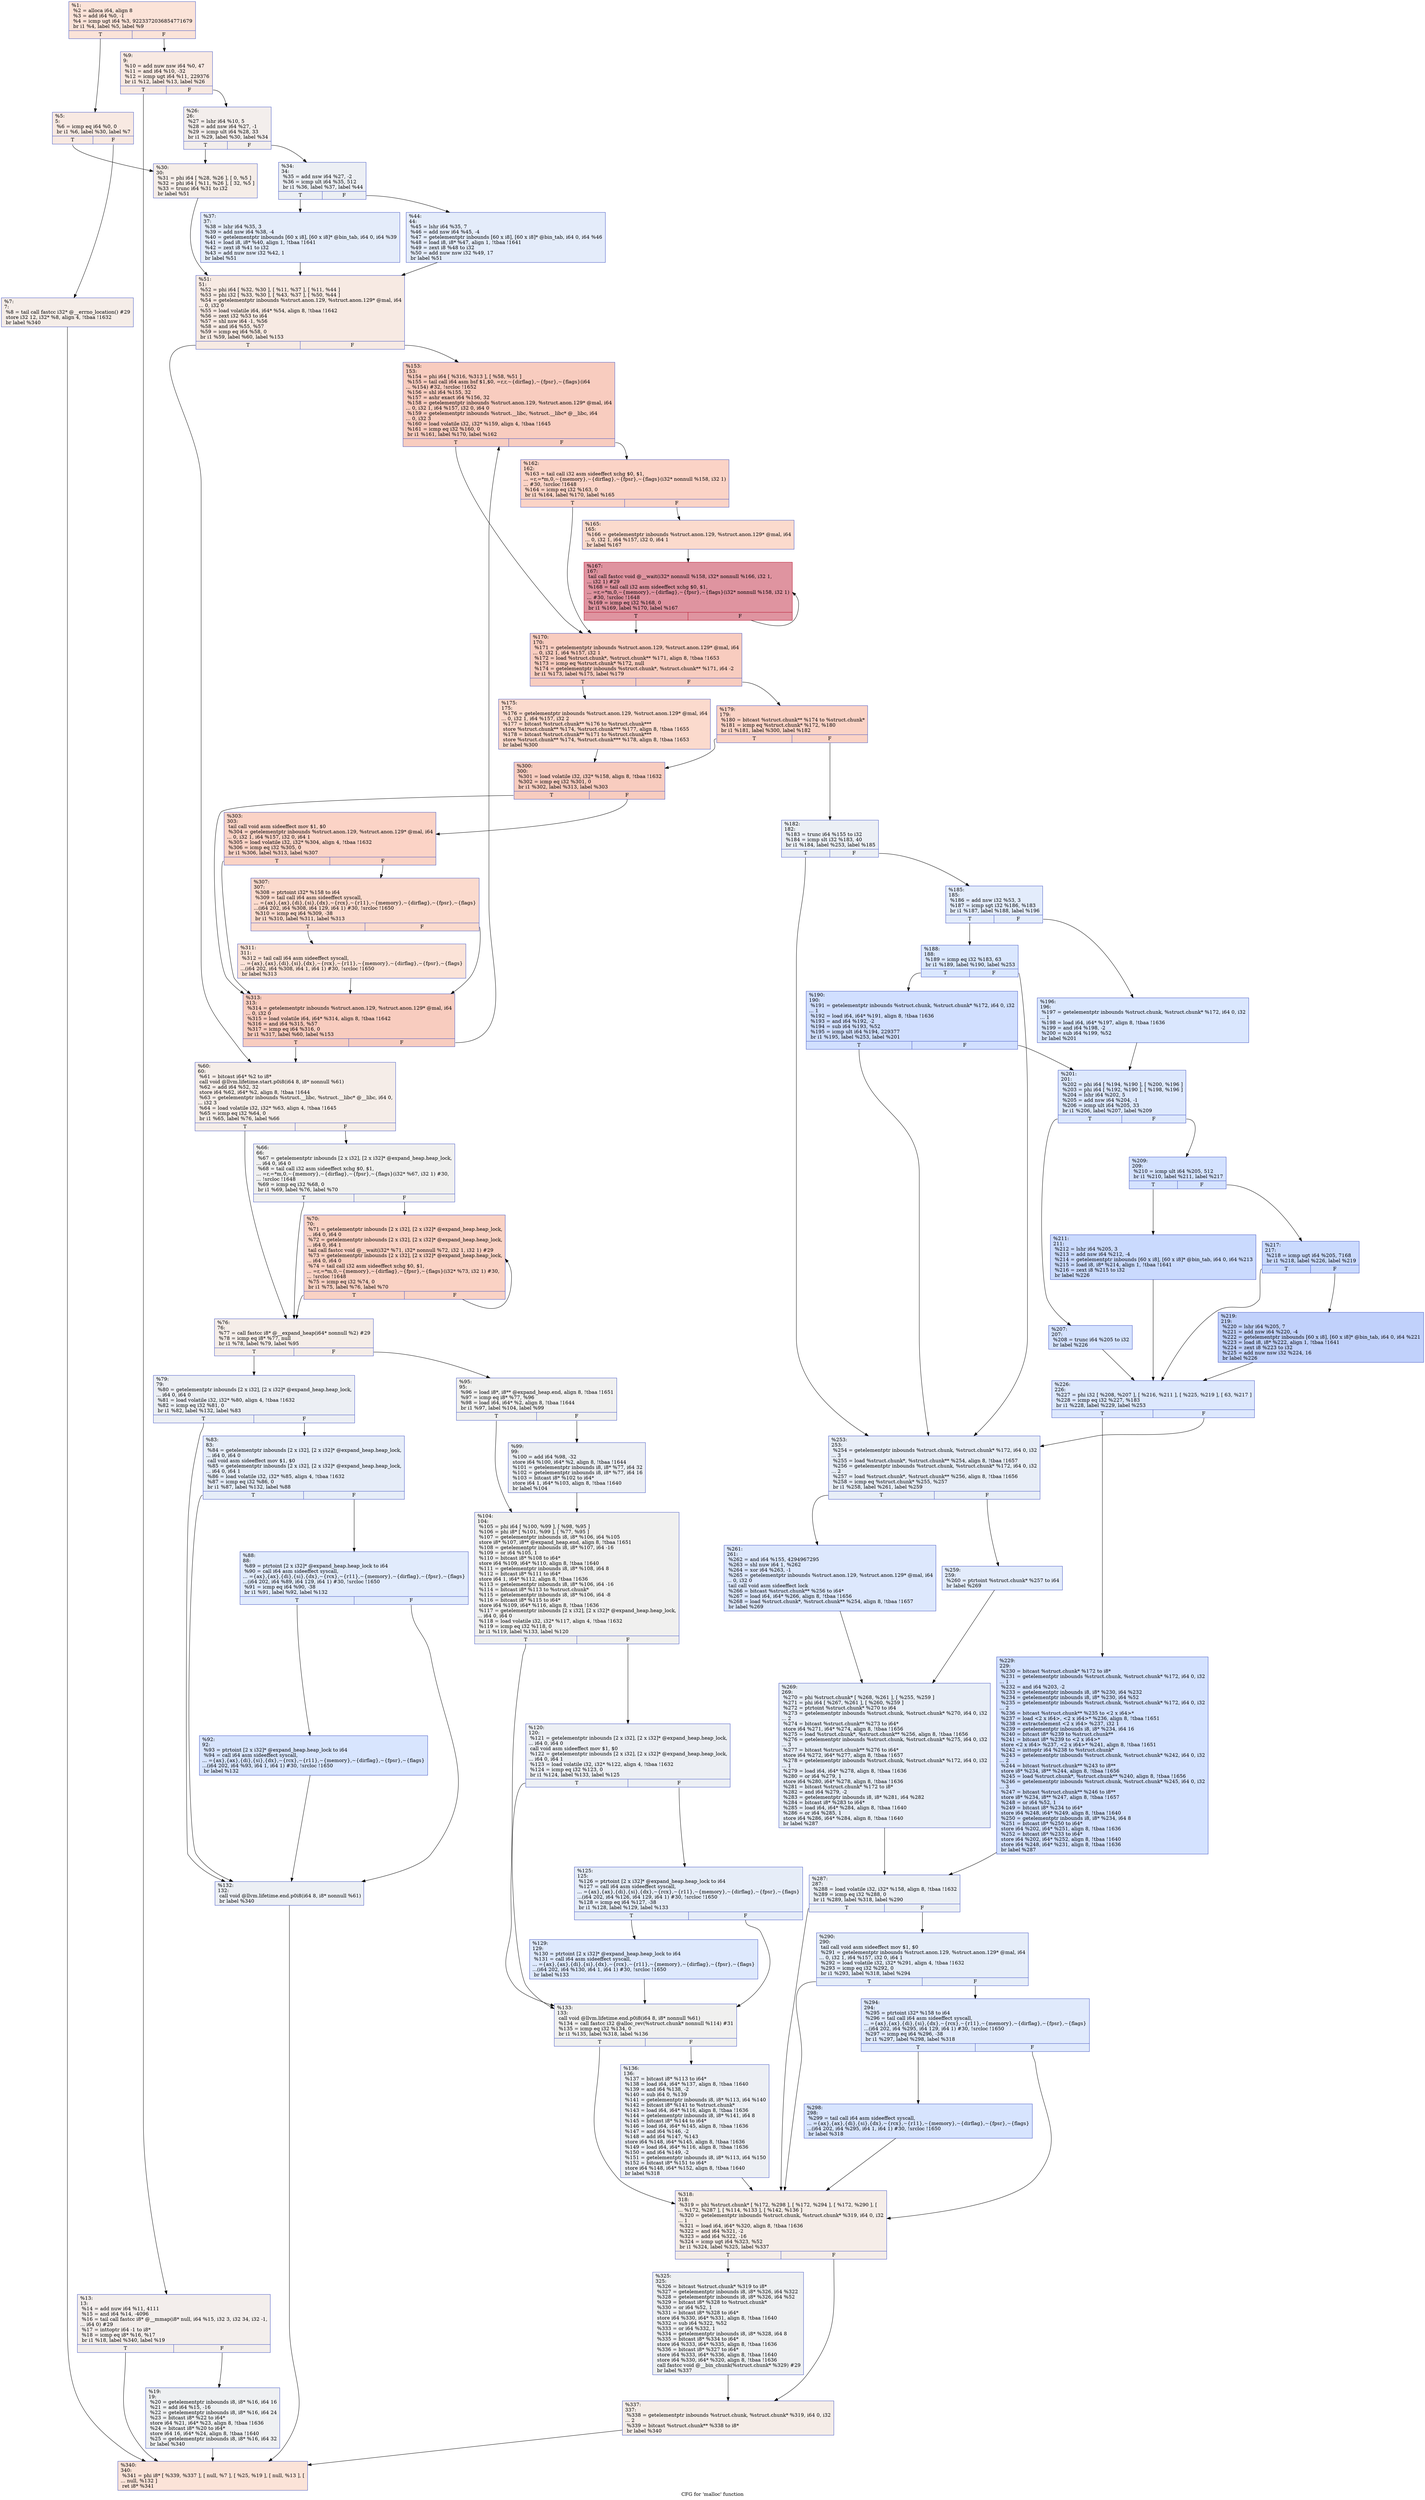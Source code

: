 digraph "CFG for 'malloc' function" {
	label="CFG for 'malloc' function";

	Node0x1577fb0 [shape=record,color="#3d50c3ff", style=filled, fillcolor="#f6bfa670",label="{%1:\l  %2 = alloca i64, align 8\l  %3 = add i64 %0, -1\l  %4 = icmp ugt i64 %3, 9223372036854771679\l  br i1 %4, label %5, label %9\l|{<s0>T|<s1>F}}"];
	Node0x1577fb0:s0 -> Node0x1578410;
	Node0x1577fb0:s1 -> Node0x15784b0;
	Node0x1578410 [shape=record,color="#3d50c3ff", style=filled, fillcolor="#efcebd70",label="{%5:\l5:                                                \l  %6 = icmp eq i64 %0, 0\l  br i1 %6, label %30, label %7\l|{<s0>T|<s1>F}}"];
	Node0x1578410:s0 -> Node0x15785f0;
	Node0x1578410:s1 -> Node0x1578460;
	Node0x1578460 [shape=record,color="#3d50c3ff", style=filled, fillcolor="#e8d6cc70",label="{%7:\l7:                                                \l  %8 = tail call fastcc i32* @__errno_location() #29\l  store i32 12, i32* %8, align 4, !tbaa !1632\l  br label %340\l}"];
	Node0x1578460 -> Node0x1579810;
	Node0x15784b0 [shape=record,color="#3d50c3ff", style=filled, fillcolor="#efcebd70",label="{%9:\l9:                                                \l  %10 = add nuw nsw i64 %0, 47\l  %11 = and i64 %10, -32\l  %12 = icmp ugt i64 %11, 229376\l  br i1 %12, label %13, label %26\l|{<s0>T|<s1>F}}"];
	Node0x15784b0:s0 -> Node0x1578500;
	Node0x15784b0:s1 -> Node0x15785a0;
	Node0x1578500 [shape=record,color="#3d50c3ff", style=filled, fillcolor="#e3d9d370",label="{%13:\l13:                                               \l  %14 = add nuw i64 %11, 4111\l  %15 = and i64 %14, -4096\l  %16 = tail call fastcc i8* @__mmap(i8* null, i64 %15, i32 3, i32 34, i32 -1,\l... i64 0) #29\l  %17 = inttoptr i64 -1 to i8*\l  %18 = icmp eq i8* %16, %17\l  br i1 %18, label %340, label %19\l|{<s0>T|<s1>F}}"];
	Node0x1578500:s0 -> Node0x1579810;
	Node0x1578500:s1 -> Node0x1578550;
	Node0x1578550 [shape=record,color="#3d50c3ff", style=filled, fillcolor="#d9dce170",label="{%19:\l19:                                               \l  %20 = getelementptr inbounds i8, i8* %16, i64 16\l  %21 = add i64 %15, -16\l  %22 = getelementptr inbounds i8, i8* %16, i64 24\l  %23 = bitcast i8* %22 to i64*\l  store i64 %21, i64* %23, align 8, !tbaa !1636\l  %24 = bitcast i8* %20 to i64*\l  store i64 16, i64* %24, align 8, !tbaa !1640\l  %25 = getelementptr inbounds i8, i8* %16, i64 32\l  br label %340\l}"];
	Node0x1578550 -> Node0x1579810;
	Node0x15785a0 [shape=record,color="#3d50c3ff", style=filled, fillcolor="#e3d9d370",label="{%26:\l26:                                               \l  %27 = lshr i64 %10, 5\l  %28 = add nsw i64 %27, -1\l  %29 = icmp ult i64 %28, 33\l  br i1 %29, label %30, label %34\l|{<s0>T|<s1>F}}"];
	Node0x15785a0:s0 -> Node0x15785f0;
	Node0x15785a0:s1 -> Node0x1578640;
	Node0x15785f0 [shape=record,color="#3d50c3ff", style=filled, fillcolor="#e8d6cc70",label="{%30:\l30:                                               \l  %31 = phi i64 [ %28, %26 ], [ 0, %5 ]\l  %32 = phi i64 [ %11, %26 ], [ 32, %5 ]\l  %33 = trunc i64 %31 to i32\l  br label %51\l}"];
	Node0x15785f0 -> Node0x1578730;
	Node0x1578640 [shape=record,color="#3d50c3ff", style=filled, fillcolor="#d4dbe670",label="{%34:\l34:                                               \l  %35 = add nsw i64 %27, -2\l  %36 = icmp ult i64 %35, 512\l  br i1 %36, label %37, label %44\l|{<s0>T|<s1>F}}"];
	Node0x1578640:s0 -> Node0x1578690;
	Node0x1578640:s1 -> Node0x15786e0;
	Node0x1578690 [shape=record,color="#3d50c3ff", style=filled, fillcolor="#c1d4f470",label="{%37:\l37:                                               \l  %38 = lshr i64 %35, 3\l  %39 = add nsw i64 %38, -4\l  %40 = getelementptr inbounds [60 x i8], [60 x i8]* @bin_tab, i64 0, i64 %39\l  %41 = load i8, i8* %40, align 1, !tbaa !1641\l  %42 = zext i8 %41 to i32\l  %43 = add nuw nsw i32 %42, 1\l  br label %51\l}"];
	Node0x1578690 -> Node0x1578730;
	Node0x15786e0 [shape=record,color="#3d50c3ff", style=filled, fillcolor="#c1d4f470",label="{%44:\l44:                                               \l  %45 = lshr i64 %35, 7\l  %46 = add nsw i64 %45, -4\l  %47 = getelementptr inbounds [60 x i8], [60 x i8]* @bin_tab, i64 0, i64 %46\l  %48 = load i8, i8* %47, align 1, !tbaa !1641\l  %49 = zext i8 %48 to i32\l  %50 = add nuw nsw i32 %49, 17\l  br label %51\l}"];
	Node0x15786e0 -> Node0x1578730;
	Node0x1578730 [shape=record,color="#3d50c3ff", style=filled, fillcolor="#eed0c070",label="{%51:\l51:                                               \l  %52 = phi i64 [ %32, %30 ], [ %11, %37 ], [ %11, %44 ]\l  %53 = phi i32 [ %33, %30 ], [ %43, %37 ], [ %50, %44 ]\l  %54 = getelementptr inbounds %struct.anon.129, %struct.anon.129* @mal, i64\l... 0, i32 0\l  %55 = load volatile i64, i64* %54, align 8, !tbaa !1642\l  %56 = zext i32 %53 to i64\l  %57 = shl nsw i64 -1, %56\l  %58 = and i64 %55, %57\l  %59 = icmp eq i64 %58, 0\l  br i1 %59, label %60, label %153\l|{<s0>T|<s1>F}}"];
	Node0x1578730:s0 -> Node0x1578780;
	Node0x1578730:s1 -> Node0x1578cd0;
	Node0x1578780 [shape=record,color="#3d50c3ff", style=filled, fillcolor="#e8d6cc70",label="{%60:\l60:                                               \l  %61 = bitcast i64* %2 to i8*\l  call void @llvm.lifetime.start.p0i8(i64 8, i8* nonnull %61)\l  %62 = add i64 %52, 32\l  store i64 %62, i64* %2, align 8, !tbaa !1644\l  %63 = getelementptr inbounds %struct.__libc, %struct.__libc* @__libc, i64 0,\l... i32 3\l  %64 = load volatile i32, i32* %63, align 4, !tbaa !1645\l  %65 = icmp eq i32 %64, 0\l  br i1 %65, label %76, label %66\l|{<s0>T|<s1>F}}"];
	Node0x1578780:s0 -> Node0x1578870;
	Node0x1578780:s1 -> Node0x15787d0;
	Node0x15787d0 [shape=record,color="#3d50c3ff", style=filled, fillcolor="#dedcdb70",label="{%66:\l66:                                               \l  %67 = getelementptr inbounds [2 x i32], [2 x i32]* @expand_heap.heap_lock,\l... i64 0, i64 0\l  %68 = tail call i32 asm sideeffect xchg $0, $1,\l... =r,=*m,0,~\{memory\},~\{dirflag\},~\{fpsr\},~\{flags\}(i32* %67, i32 1) #30,\l... !srcloc !1648\l  %69 = icmp eq i32 %68, 0\l  br i1 %69, label %76, label %70\l|{<s0>T|<s1>F}}"];
	Node0x15787d0:s0 -> Node0x1578870;
	Node0x15787d0:s1 -> Node0x1578820;
	Node0x1578820 [shape=record,color="#3d50c3ff", style=filled, fillcolor="#f4987a70",label="{%70:\l70:                                               \l  %71 = getelementptr inbounds [2 x i32], [2 x i32]* @expand_heap.heap_lock,\l... i64 0, i64 0\l  %72 = getelementptr inbounds [2 x i32], [2 x i32]* @expand_heap.heap_lock,\l... i64 0, i64 1\l  tail call fastcc void @__wait(i32* %71, i32* nonnull %72, i32 1, i32 1) #29\l  %73 = getelementptr inbounds [2 x i32], [2 x i32]* @expand_heap.heap_lock,\l... i64 0, i64 0\l  %74 = tail call i32 asm sideeffect xchg $0, $1,\l... =r,=*m,0,~\{memory\},~\{dirflag\},~\{fpsr\},~\{flags\}(i32* %73, i32 1) #30,\l... !srcloc !1648\l  %75 = icmp eq i32 %74, 0\l  br i1 %75, label %76, label %70\l|{<s0>T|<s1>F}}"];
	Node0x1578820:s0 -> Node0x1578870;
	Node0x1578820:s1 -> Node0x1578820;
	Node0x1578870 [shape=record,color="#3d50c3ff", style=filled, fillcolor="#e8d6cc70",label="{%76:\l76:                                               \l  %77 = call fastcc i8* @__expand_heap(i64* nonnull %2) #29\l  %78 = icmp eq i8* %77, null\l  br i1 %78, label %79, label %95\l|{<s0>T|<s1>F}}"];
	Node0x1578870:s0 -> Node0x15788c0;
	Node0x1578870:s1 -> Node0x1578a00;
	Node0x15788c0 [shape=record,color="#3d50c3ff", style=filled, fillcolor="#d4dbe670",label="{%79:\l79:                                               \l  %80 = getelementptr inbounds [2 x i32], [2 x i32]* @expand_heap.heap_lock,\l... i64 0, i64 0\l  %81 = load volatile i32, i32* %80, align 4, !tbaa !1632\l  %82 = icmp eq i32 %81, 0\l  br i1 %82, label %132, label %83\l|{<s0>T|<s1>F}}"];
	Node0x15788c0:s0 -> Node0x1578be0;
	Node0x15788c0:s1 -> Node0x1578910;
	Node0x1578910 [shape=record,color="#3d50c3ff", style=filled, fillcolor="#c7d7f070",label="{%83:\l83:                                               \l  %84 = getelementptr inbounds [2 x i32], [2 x i32]* @expand_heap.heap_lock,\l... i64 0, i64 0\l  call void asm sideeffect mov $1, $0 \l  %85 = getelementptr inbounds [2 x i32], [2 x i32]* @expand_heap.heap_lock,\l... i64 0, i64 1\l  %86 = load volatile i32, i32* %85, align 4, !tbaa !1632\l  %87 = icmp eq i32 %86, 0\l  br i1 %87, label %132, label %88\l|{<s0>T|<s1>F}}"];
	Node0x1578910:s0 -> Node0x1578be0;
	Node0x1578910:s1 -> Node0x1578960;
	Node0x1578960 [shape=record,color="#3d50c3ff", style=filled, fillcolor="#bbd1f870",label="{%88:\l88:                                               \l  %89 = ptrtoint [2 x i32]* @expand_heap.heap_lock to i64\l  %90 = call i64 asm sideeffect syscall,\l... =\{ax\},\{ax\},\{di\},\{si\},\{dx\},~\{rcx\},~\{r11\},~\{memory\},~\{dirflag\},~\{fpsr\},~\{flags\}\l...(i64 202, i64 %89, i64 129, i64 1) #30, !srcloc !1650\l  %91 = icmp eq i64 %90, -38\l  br i1 %91, label %92, label %132\l|{<s0>T|<s1>F}}"];
	Node0x1578960:s0 -> Node0x15789b0;
	Node0x1578960:s1 -> Node0x1578be0;
	Node0x15789b0 [shape=record,color="#3d50c3ff", style=filled, fillcolor="#a7c5fe70",label="{%92:\l92:                                               \l  %93 = ptrtoint [2 x i32]* @expand_heap.heap_lock to i64\l  %94 = call i64 asm sideeffect syscall,\l... =\{ax\},\{ax\},\{di\},\{si\},\{dx\},~\{rcx\},~\{r11\},~\{memory\},~\{dirflag\},~\{fpsr\},~\{flags\}\l...(i64 202, i64 %93, i64 1, i64 1) #30, !srcloc !1650\l  br label %132\l}"];
	Node0x15789b0 -> Node0x1578be0;
	Node0x1578a00 [shape=record,color="#3d50c3ff", style=filled, fillcolor="#dedcdb70",label="{%95:\l95:                                               \l  %96 = load i8*, i8** @expand_heap.end, align 8, !tbaa !1651\l  %97 = icmp eq i8* %77, %96\l  %98 = load i64, i64* %2, align 8, !tbaa !1644\l  br i1 %97, label %104, label %99\l|{<s0>T|<s1>F}}"];
	Node0x1578a00:s0 -> Node0x1578aa0;
	Node0x1578a00:s1 -> Node0x1578a50;
	Node0x1578a50 [shape=record,color="#3d50c3ff", style=filled, fillcolor="#d4dbe670",label="{%99:\l99:                                               \l  %100 = add i64 %98, -32\l  store i64 %100, i64* %2, align 8, !tbaa !1644\l  %101 = getelementptr inbounds i8, i8* %77, i64 32\l  %102 = getelementptr inbounds i8, i8* %77, i64 16\l  %103 = bitcast i8* %102 to i64*\l  store i64 1, i64* %103, align 8, !tbaa !1640\l  br label %104\l}"];
	Node0x1578a50 -> Node0x1578aa0;
	Node0x1578aa0 [shape=record,color="#3d50c3ff", style=filled, fillcolor="#dedcdb70",label="{%104:\l104:                                              \l  %105 = phi i64 [ %100, %99 ], [ %98, %95 ]\l  %106 = phi i8* [ %101, %99 ], [ %77, %95 ]\l  %107 = getelementptr inbounds i8, i8* %106, i64 %105\l  store i8* %107, i8** @expand_heap.end, align 8, !tbaa !1651\l  %108 = getelementptr inbounds i8, i8* %107, i64 -16\l  %109 = or i64 %105, 1\l  %110 = bitcast i8* %108 to i64*\l  store i64 %109, i64* %110, align 8, !tbaa !1640\l  %111 = getelementptr inbounds i8, i8* %108, i64 8\l  %112 = bitcast i8* %111 to i64*\l  store i64 1, i64* %112, align 8, !tbaa !1636\l  %113 = getelementptr inbounds i8, i8* %106, i64 -16\l  %114 = bitcast i8* %113 to %struct.chunk*\l  %115 = getelementptr inbounds i8, i8* %106, i64 -8\l  %116 = bitcast i8* %115 to i64*\l  store i64 %109, i64* %116, align 8, !tbaa !1636\l  %117 = getelementptr inbounds [2 x i32], [2 x i32]* @expand_heap.heap_lock,\l... i64 0, i64 0\l  %118 = load volatile i32, i32* %117, align 4, !tbaa !1632\l  %119 = icmp eq i32 %118, 0\l  br i1 %119, label %133, label %120\l|{<s0>T|<s1>F}}"];
	Node0x1578aa0:s0 -> Node0x1578c30;
	Node0x1578aa0:s1 -> Node0x1578af0;
	Node0x1578af0 [shape=record,color="#3d50c3ff", style=filled, fillcolor="#d4dbe670",label="{%120:\l120:                                              \l  %121 = getelementptr inbounds [2 x i32], [2 x i32]* @expand_heap.heap_lock,\l... i64 0, i64 0\l  call void asm sideeffect mov $1, $0 \l  %122 = getelementptr inbounds [2 x i32], [2 x i32]* @expand_heap.heap_lock,\l... i64 0, i64 1\l  %123 = load volatile i32, i32* %122, align 4, !tbaa !1632\l  %124 = icmp eq i32 %123, 0\l  br i1 %124, label %133, label %125\l|{<s0>T|<s1>F}}"];
	Node0x1578af0:s0 -> Node0x1578c30;
	Node0x1578af0:s1 -> Node0x1578b40;
	Node0x1578b40 [shape=record,color="#3d50c3ff", style=filled, fillcolor="#c7d7f070",label="{%125:\l125:                                              \l  %126 = ptrtoint [2 x i32]* @expand_heap.heap_lock to i64\l  %127 = call i64 asm sideeffect syscall,\l... =\{ax\},\{ax\},\{di\},\{si\},\{dx\},~\{rcx\},~\{r11\},~\{memory\},~\{dirflag\},~\{fpsr\},~\{flags\}\l...(i64 202, i64 %126, i64 129, i64 1) #30, !srcloc !1650\l  %128 = icmp eq i64 %127, -38\l  br i1 %128, label %129, label %133\l|{<s0>T|<s1>F}}"];
	Node0x1578b40:s0 -> Node0x1578b90;
	Node0x1578b40:s1 -> Node0x1578c30;
	Node0x1578b90 [shape=record,color="#3d50c3ff", style=filled, fillcolor="#b5cdfa70",label="{%129:\l129:                                              \l  %130 = ptrtoint [2 x i32]* @expand_heap.heap_lock to i64\l  %131 = call i64 asm sideeffect syscall,\l... =\{ax\},\{ax\},\{di\},\{si\},\{dx\},~\{rcx\},~\{r11\},~\{memory\},~\{dirflag\},~\{fpsr\},~\{flags\}\l...(i64 202, i64 %130, i64 1, i64 1) #30, !srcloc !1650\l  br label %133\l}"];
	Node0x1578b90 -> Node0x1578c30;
	Node0x1578be0 [shape=record,color="#3d50c3ff", style=filled, fillcolor="#d4dbe670",label="{%132:\l132:                                              \l  call void @llvm.lifetime.end.p0i8(i64 8, i8* nonnull %61)\l  br label %340\l}"];
	Node0x1578be0 -> Node0x1579810;
	Node0x1578c30 [shape=record,color="#3d50c3ff", style=filled, fillcolor="#dedcdb70",label="{%133:\l133:                                              \l  call void @llvm.lifetime.end.p0i8(i64 8, i8* nonnull %61)\l  %134 = call fastcc i32 @alloc_rev(%struct.chunk* nonnull %114) #31\l  %135 = icmp eq i32 %134, 0\l  br i1 %135, label %318, label %136\l|{<s0>T|<s1>F}}"];
	Node0x1578c30:s0 -> Node0x1579720;
	Node0x1578c30:s1 -> Node0x1578c80;
	Node0x1578c80 [shape=record,color="#3d50c3ff", style=filled, fillcolor="#d4dbe670",label="{%136:\l136:                                              \l  %137 = bitcast i8* %113 to i64*\l  %138 = load i64, i64* %137, align 8, !tbaa !1640\l  %139 = and i64 %138, -2\l  %140 = sub i64 0, %139\l  %141 = getelementptr inbounds i8, i8* %113, i64 %140\l  %142 = bitcast i8* %141 to %struct.chunk*\l  %143 = load i64, i64* %116, align 8, !tbaa !1636\l  %144 = getelementptr inbounds i8, i8* %141, i64 8\l  %145 = bitcast i8* %144 to i64*\l  %146 = load i64, i64* %145, align 8, !tbaa !1636\l  %147 = and i64 %146, -2\l  %148 = add i64 %147, %143\l  store i64 %148, i64* %145, align 8, !tbaa !1636\l  %149 = load i64, i64* %116, align 8, !tbaa !1636\l  %150 = and i64 %149, -2\l  %151 = getelementptr inbounds i8, i8* %113, i64 %150\l  %152 = bitcast i8* %151 to i64*\l  store i64 %148, i64* %152, align 8, !tbaa !1640\l  br label %318\l}"];
	Node0x1578c80 -> Node0x1579720;
	Node0x1578cd0 [shape=record,color="#3d50c3ff", style=filled, fillcolor="#f08b6e70",label="{%153:\l153:                                              \l  %154 = phi i64 [ %316, %313 ], [ %58, %51 ]\l  %155 = tail call i64 asm bsf $1,$0, =r,r,~\{dirflag\},~\{fpsr\},~\{flags\}(i64\l... %154) #32, !srcloc !1652\l  %156 = shl i64 %155, 32\l  %157 = ashr exact i64 %156, 32\l  %158 = getelementptr inbounds %struct.anon.129, %struct.anon.129* @mal, i64\l... 0, i32 1, i64 %157, i32 0, i64 0\l  %159 = getelementptr inbounds %struct.__libc, %struct.__libc* @__libc, i64\l... 0, i32 3\l  %160 = load volatile i32, i32* %159, align 4, !tbaa !1645\l  %161 = icmp eq i32 %160, 0\l  br i1 %161, label %170, label %162\l|{<s0>T|<s1>F}}"];
	Node0x1578cd0:s0 -> Node0x1578e10;
	Node0x1578cd0:s1 -> Node0x1578d20;
	Node0x1578d20 [shape=record,color="#3d50c3ff", style=filled, fillcolor="#f59c7d70",label="{%162:\l162:                                              \l  %163 = tail call i32 asm sideeffect xchg $0, $1,\l... =r,=*m,0,~\{memory\},~\{dirflag\},~\{fpsr\},~\{flags\}(i32* nonnull %158, i32 1)\l... #30, !srcloc !1648\l  %164 = icmp eq i32 %163, 0\l  br i1 %164, label %170, label %165\l|{<s0>T|<s1>F}}"];
	Node0x1578d20:s0 -> Node0x1578e10;
	Node0x1578d20:s1 -> Node0x1578d70;
	Node0x1578d70 [shape=record,color="#3d50c3ff", style=filled, fillcolor="#f7ac8e70",label="{%165:\l165:                                              \l  %166 = getelementptr inbounds %struct.anon.129, %struct.anon.129* @mal, i64\l... 0, i32 1, i64 %157, i32 0, i64 1\l  br label %167\l}"];
	Node0x1578d70 -> Node0x1578dc0;
	Node0x1578dc0 [shape=record,color="#b70d28ff", style=filled, fillcolor="#b70d2870",label="{%167:\l167:                                              \l  tail call fastcc void @__wait(i32* nonnull %158, i32* nonnull %166, i32 1,\l... i32 1) #29\l  %168 = tail call i32 asm sideeffect xchg $0, $1,\l... =r,=*m,0,~\{memory\},~\{dirflag\},~\{fpsr\},~\{flags\}(i32* nonnull %158, i32 1)\l... #30, !srcloc !1648\l  %169 = icmp eq i32 %168, 0\l  br i1 %169, label %170, label %167\l|{<s0>T|<s1>F}}"];
	Node0x1578dc0:s0 -> Node0x1578e10;
	Node0x1578dc0:s1 -> Node0x1578dc0;
	Node0x1578e10 [shape=record,color="#3d50c3ff", style=filled, fillcolor="#f08b6e70",label="{%170:\l170:                                              \l  %171 = getelementptr inbounds %struct.anon.129, %struct.anon.129* @mal, i64\l... 0, i32 1, i64 %157, i32 1\l  %172 = load %struct.chunk*, %struct.chunk** %171, align 8, !tbaa !1653\l  %173 = icmp eq %struct.chunk* %172, null\l  %174 = getelementptr inbounds %struct.chunk*, %struct.chunk** %171, i64 -2\l  br i1 %173, label %175, label %179\l|{<s0>T|<s1>F}}"];
	Node0x1578e10:s0 -> Node0x1578e60;
	Node0x1578e10:s1 -> Node0x1578eb0;
	Node0x1578e60 [shape=record,color="#3d50c3ff", style=filled, fillcolor="#f7ac8e70",label="{%175:\l175:                                              \l  %176 = getelementptr inbounds %struct.anon.129, %struct.anon.129* @mal, i64\l... 0, i32 1, i64 %157, i32 2\l  %177 = bitcast %struct.chunk** %176 to %struct.chunk***\l  store %struct.chunk** %174, %struct.chunk*** %177, align 8, !tbaa !1655\l  %178 = bitcast %struct.chunk** %171 to %struct.chunk***\l  store %struct.chunk** %174, %struct.chunk*** %178, align 8, !tbaa !1653\l  br label %300\l}"];
	Node0x1578e60 -> Node0x1579590;
	Node0x1578eb0 [shape=record,color="#3d50c3ff", style=filled, fillcolor="#f59c7d70",label="{%179:\l179:                                              \l  %180 = bitcast %struct.chunk** %174 to %struct.chunk*\l  %181 = icmp eq %struct.chunk* %172, %180\l  br i1 %181, label %300, label %182\l|{<s0>T|<s1>F}}"];
	Node0x1578eb0:s0 -> Node0x1579590;
	Node0x1578eb0:s1 -> Node0x1578f00;
	Node0x1578f00 [shape=record,color="#3d50c3ff", style=filled, fillcolor="#d1dae970",label="{%182:\l182:                                              \l  %183 = trunc i64 %155 to i32\l  %184 = icmp slt i32 %183, 40\l  br i1 %184, label %253, label %185\l|{<s0>T|<s1>F}}"];
	Node0x1578f00:s0 -> Node0x1579310;
	Node0x1578f00:s1 -> Node0x1578f50;
	Node0x1578f50 [shape=record,color="#3d50c3ff", style=filled, fillcolor="#bfd3f670",label="{%185:\l185:                                              \l  %186 = add nsw i32 %53, 3\l  %187 = icmp sgt i32 %186, %183\l  br i1 %187, label %188, label %196\l|{<s0>T|<s1>F}}"];
	Node0x1578f50:s0 -> Node0x1578fa0;
	Node0x1578f50:s1 -> Node0x1579040;
	Node0x1578fa0 [shape=record,color="#3d50c3ff", style=filled, fillcolor="#abc8fd70",label="{%188:\l188:                                              \l  %189 = icmp eq i32 %183, 63\l  br i1 %189, label %190, label %253\l|{<s0>T|<s1>F}}"];
	Node0x1578fa0:s0 -> Node0x1578ff0;
	Node0x1578fa0:s1 -> Node0x1579310;
	Node0x1578ff0 [shape=record,color="#3d50c3ff", style=filled, fillcolor="#96b7ff70",label="{%190:\l190:                                              \l  %191 = getelementptr inbounds %struct.chunk, %struct.chunk* %172, i64 0, i32\l... 1\l  %192 = load i64, i64* %191, align 8, !tbaa !1636\l  %193 = and i64 %192, -2\l  %194 = sub i64 %193, %52\l  %195 = icmp ult i64 %194, 229377\l  br i1 %195, label %253, label %201\l|{<s0>T|<s1>F}}"];
	Node0x1578ff0:s0 -> Node0x1579310;
	Node0x1578ff0:s1 -> Node0x1579090;
	Node0x1579040 [shape=record,color="#3d50c3ff", style=filled, fillcolor="#abc8fd70",label="{%196:\l196:                                              \l  %197 = getelementptr inbounds %struct.chunk, %struct.chunk* %172, i64 0, i32\l... 1\l  %198 = load i64, i64* %197, align 8, !tbaa !1636\l  %199 = and i64 %198, -2\l  %200 = sub i64 %199, %52\l  br label %201\l}"];
	Node0x1579040 -> Node0x1579090;
	Node0x1579090 [shape=record,color="#3d50c3ff", style=filled, fillcolor="#b2ccfb70",label="{%201:\l201:                                              \l  %202 = phi i64 [ %194, %190 ], [ %200, %196 ]\l  %203 = phi i64 [ %192, %190 ], [ %198, %196 ]\l  %204 = lshr i64 %202, 5\l  %205 = add nsw i64 %204, -1\l  %206 = icmp ult i64 %205, 33\l  br i1 %206, label %207, label %209\l|{<s0>T|<s1>F}}"];
	Node0x1579090:s0 -> Node0x15790e0;
	Node0x1579090:s1 -> Node0x1579130;
	Node0x15790e0 [shape=record,color="#3d50c3ff", style=filled, fillcolor="#9ebeff70",label="{%207:\l207:                                              \l  %208 = trunc i64 %205 to i32\l  br label %226\l}"];
	Node0x15790e0 -> Node0x1579270;
	Node0x1579130 [shape=record,color="#3d50c3ff", style=filled, fillcolor="#9ebeff70",label="{%209:\l209:                                              \l  %210 = icmp ult i64 %205, 512\l  br i1 %210, label %211, label %217\l|{<s0>T|<s1>F}}"];
	Node0x1579130:s0 -> Node0x1579180;
	Node0x1579130:s1 -> Node0x15791d0;
	Node0x1579180 [shape=record,color="#3d50c3ff", style=filled, fillcolor="#88abfd70",label="{%211:\l211:                                              \l  %212 = lshr i64 %205, 3\l  %213 = add nsw i64 %212, -4\l  %214 = getelementptr inbounds [60 x i8], [60 x i8]* @bin_tab, i64 0, i64 %213\l  %215 = load i8, i8* %214, align 1, !tbaa !1641\l  %216 = zext i8 %215 to i32\l  br label %226\l}"];
	Node0x1579180 -> Node0x1579270;
	Node0x15791d0 [shape=record,color="#3d50c3ff", style=filled, fillcolor="#88abfd70",label="{%217:\l217:                                              \l  %218 = icmp ugt i64 %205, 7168\l  br i1 %218, label %226, label %219\l|{<s0>T|<s1>F}}"];
	Node0x15791d0:s0 -> Node0x1579270;
	Node0x15791d0:s1 -> Node0x1579220;
	Node0x1579220 [shape=record,color="#3d50c3ff", style=filled, fillcolor="#7396f570",label="{%219:\l219:                                              \l  %220 = lshr i64 %205, 7\l  %221 = add nsw i64 %220, -4\l  %222 = getelementptr inbounds [60 x i8], [60 x i8]* @bin_tab, i64 0, i64 %221\l  %223 = load i8, i8* %222, align 1, !tbaa !1641\l  %224 = zext i8 %223 to i32\l  %225 = add nuw nsw i32 %224, 16\l  br label %226\l}"];
	Node0x1579220 -> Node0x1579270;
	Node0x1579270 [shape=record,color="#3d50c3ff", style=filled, fillcolor="#b2ccfb70",label="{%226:\l226:                                              \l  %227 = phi i32 [ %208, %207 ], [ %216, %211 ], [ %225, %219 ], [ 63, %217 ]\l  %228 = icmp eq i32 %227, %183\l  br i1 %228, label %229, label %253\l|{<s0>T|<s1>F}}"];
	Node0x1579270:s0 -> Node0x15792c0;
	Node0x1579270:s1 -> Node0x1579310;
	Node0x15792c0 [shape=record,color="#3d50c3ff", style=filled, fillcolor="#9ebeff70",label="{%229:\l229:                                              \l  %230 = bitcast %struct.chunk* %172 to i8*\l  %231 = getelementptr inbounds %struct.chunk, %struct.chunk* %172, i64 0, i32\l... 1\l  %232 = and i64 %203, -2\l  %233 = getelementptr inbounds i8, i8* %230, i64 %232\l  %234 = getelementptr inbounds i8, i8* %230, i64 %52\l  %235 = getelementptr inbounds %struct.chunk, %struct.chunk* %172, i64 0, i32\l... 2\l  %236 = bitcast %struct.chunk** %235 to \<2 x i64\>*\l  %237 = load \<2 x i64\>, \<2 x i64\>* %236, align 8, !tbaa !1651\l  %238 = extractelement \<2 x i64\> %237, i32 1\l  %239 = getelementptr inbounds i8, i8* %234, i64 16\l  %240 = bitcast i8* %239 to %struct.chunk**\l  %241 = bitcast i8* %239 to \<2 x i64\>*\l  store \<2 x i64\> %237, \<2 x i64\>* %241, align 8, !tbaa !1651\l  %242 = inttoptr i64 %238 to %struct.chunk*\l  %243 = getelementptr inbounds %struct.chunk, %struct.chunk* %242, i64 0, i32\l... 2\l  %244 = bitcast %struct.chunk** %243 to i8**\l  store i8* %234, i8** %244, align 8, !tbaa !1656\l  %245 = load %struct.chunk*, %struct.chunk** %240, align 8, !tbaa !1656\l  %246 = getelementptr inbounds %struct.chunk, %struct.chunk* %245, i64 0, i32\l... 3\l  %247 = bitcast %struct.chunk** %246 to i8**\l  store i8* %234, i8** %247, align 8, !tbaa !1657\l  %248 = or i64 %52, 1\l  %249 = bitcast i8* %234 to i64*\l  store i64 %248, i64* %249, align 8, !tbaa !1640\l  %250 = getelementptr inbounds i8, i8* %234, i64 8\l  %251 = bitcast i8* %250 to i64*\l  store i64 %202, i64* %251, align 8, !tbaa !1636\l  %252 = bitcast i8* %233 to i64*\l  store i64 %202, i64* %252, align 8, !tbaa !1640\l  store i64 %248, i64* %231, align 8, !tbaa !1636\l  br label %287\l}"];
	Node0x15792c0 -> Node0x1579450;
	Node0x1579310 [shape=record,color="#3d50c3ff", style=filled, fillcolor="#cbd8ee70",label="{%253:\l253:                                              \l  %254 = getelementptr inbounds %struct.chunk, %struct.chunk* %172, i64 0, i32\l... 3\l  %255 = load %struct.chunk*, %struct.chunk** %254, align 8, !tbaa !1657\l  %256 = getelementptr inbounds %struct.chunk, %struct.chunk* %172, i64 0, i32\l... 2\l  %257 = load %struct.chunk*, %struct.chunk** %256, align 8, !tbaa !1656\l  %258 = icmp eq %struct.chunk* %255, %257\l  br i1 %258, label %261, label %259\l|{<s0>T|<s1>F}}"];
	Node0x1579310:s0 -> Node0x15793b0;
	Node0x1579310:s1 -> Node0x1579360;
	Node0x1579360 [shape=record,color="#3d50c3ff", style=filled, fillcolor="#bfd3f670",label="{%259:\l259:                                              \l  %260 = ptrtoint %struct.chunk* %257 to i64\l  br label %269\l}"];
	Node0x1579360 -> Node0x1579400;
	Node0x15793b0 [shape=record,color="#3d50c3ff", style=filled, fillcolor="#b2ccfb70",label="{%261:\l261:                                              \l  %262 = and i64 %155, 4294967295\l  %263 = shl nuw i64 1, %262\l  %264 = xor i64 %263, -1\l  %265 = getelementptr inbounds %struct.anon.129, %struct.anon.129* @mal, i64\l... 0, i32 0\l  tail call void asm sideeffect lock \l  %266 = bitcast %struct.chunk** %256 to i64*\l  %267 = load i64, i64* %266, align 8, !tbaa !1656\l  %268 = load %struct.chunk*, %struct.chunk** %254, align 8, !tbaa !1657\l  br label %269\l}"];
	Node0x15793b0 -> Node0x1579400;
	Node0x1579400 [shape=record,color="#3d50c3ff", style=filled, fillcolor="#cbd8ee70",label="{%269:\l269:                                              \l  %270 = phi %struct.chunk* [ %268, %261 ], [ %255, %259 ]\l  %271 = phi i64 [ %267, %261 ], [ %260, %259 ]\l  %272 = ptrtoint %struct.chunk* %270 to i64\l  %273 = getelementptr inbounds %struct.chunk, %struct.chunk* %270, i64 0, i32\l... 2\l  %274 = bitcast %struct.chunk** %273 to i64*\l  store i64 %271, i64* %274, align 8, !tbaa !1656\l  %275 = load %struct.chunk*, %struct.chunk** %256, align 8, !tbaa !1656\l  %276 = getelementptr inbounds %struct.chunk, %struct.chunk* %275, i64 0, i32\l... 3\l  %277 = bitcast %struct.chunk** %276 to i64*\l  store i64 %272, i64* %277, align 8, !tbaa !1657\l  %278 = getelementptr inbounds %struct.chunk, %struct.chunk* %172, i64 0, i32\l... 1\l  %279 = load i64, i64* %278, align 8, !tbaa !1636\l  %280 = or i64 %279, 1\l  store i64 %280, i64* %278, align 8, !tbaa !1636\l  %281 = bitcast %struct.chunk* %172 to i8*\l  %282 = and i64 %279, -2\l  %283 = getelementptr inbounds i8, i8* %281, i64 %282\l  %284 = bitcast i8* %283 to i64*\l  %285 = load i64, i64* %284, align 8, !tbaa !1640\l  %286 = or i64 %285, 1\l  store i64 %286, i64* %284, align 8, !tbaa !1640\l  br label %287\l}"];
	Node0x1579400 -> Node0x1579450;
	Node0x1579450 [shape=record,color="#3d50c3ff", style=filled, fillcolor="#d1dae970",label="{%287:\l287:                                              \l  %288 = load volatile i32, i32* %158, align 8, !tbaa !1632\l  %289 = icmp eq i32 %288, 0\l  br i1 %289, label %318, label %290\l|{<s0>T|<s1>F}}"];
	Node0x1579450:s0 -> Node0x1579720;
	Node0x1579450:s1 -> Node0x15794a0;
	Node0x15794a0 [shape=record,color="#3d50c3ff", style=filled, fillcolor="#c5d6f270",label="{%290:\l290:                                              \l  tail call void asm sideeffect mov $1, $0 \l  %291 = getelementptr inbounds %struct.anon.129, %struct.anon.129* @mal, i64\l... 0, i32 1, i64 %157, i32 0, i64 1\l  %292 = load volatile i32, i32* %291, align 4, !tbaa !1632\l  %293 = icmp eq i32 %292, 0\l  br i1 %293, label %318, label %294\l|{<s0>T|<s1>F}}"];
	Node0x15794a0:s0 -> Node0x1579720;
	Node0x15794a0:s1 -> Node0x15794f0;
	Node0x15794f0 [shape=record,color="#3d50c3ff", style=filled, fillcolor="#b9d0f970",label="{%294:\l294:                                              \l  %295 = ptrtoint i32* %158 to i64\l  %296 = tail call i64 asm sideeffect syscall,\l... =\{ax\},\{ax\},\{di\},\{si\},\{dx\},~\{rcx\},~\{r11\},~\{memory\},~\{dirflag\},~\{fpsr\},~\{flags\}\l...(i64 202, i64 %295, i64 129, i64 1) #30, !srcloc !1650\l  %297 = icmp eq i64 %296, -38\l  br i1 %297, label %298, label %318\l|{<s0>T|<s1>F}}"];
	Node0x15794f0:s0 -> Node0x1579540;
	Node0x15794f0:s1 -> Node0x1579720;
	Node0x1579540 [shape=record,color="#3d50c3ff", style=filled, fillcolor="#a5c3fe70",label="{%298:\l298:                                              \l  %299 = tail call i64 asm sideeffect syscall,\l... =\{ax\},\{ax\},\{di\},\{si\},\{dx\},~\{rcx\},~\{r11\},~\{memory\},~\{dirflag\},~\{fpsr\},~\{flags\}\l...(i64 202, i64 %295, i64 1, i64 1) #30, !srcloc !1650\l  br label %318\l}"];
	Node0x1579540 -> Node0x1579720;
	Node0x1579590 [shape=record,color="#3d50c3ff", style=filled, fillcolor="#f08b6e70",label="{%300:\l300:                                              \l  %301 = load volatile i32, i32* %158, align 8, !tbaa !1632\l  %302 = icmp eq i32 %301, 0\l  br i1 %302, label %313, label %303\l|{<s0>T|<s1>F}}"];
	Node0x1579590:s0 -> Node0x15796d0;
	Node0x1579590:s1 -> Node0x15795e0;
	Node0x15795e0 [shape=record,color="#3d50c3ff", style=filled, fillcolor="#f59c7d70",label="{%303:\l303:                                              \l  tail call void asm sideeffect mov $1, $0 \l  %304 = getelementptr inbounds %struct.anon.129, %struct.anon.129* @mal, i64\l... 0, i32 1, i64 %157, i32 0, i64 1\l  %305 = load volatile i32, i32* %304, align 4, !tbaa !1632\l  %306 = icmp eq i32 %305, 0\l  br i1 %306, label %313, label %307\l|{<s0>T|<s1>F}}"];
	Node0x15795e0:s0 -> Node0x15796d0;
	Node0x15795e0:s1 -> Node0x1579630;
	Node0x1579630 [shape=record,color="#3d50c3ff", style=filled, fillcolor="#f7ac8e70",label="{%307:\l307:                                              \l  %308 = ptrtoint i32* %158 to i64\l  %309 = tail call i64 asm sideeffect syscall,\l... =\{ax\},\{ax\},\{di\},\{si\},\{dx\},~\{rcx\},~\{r11\},~\{memory\},~\{dirflag\},~\{fpsr\},~\{flags\}\l...(i64 202, i64 %308, i64 129, i64 1) #30, !srcloc !1650\l  %310 = icmp eq i64 %309, -38\l  br i1 %310, label %311, label %313\l|{<s0>T|<s1>F}}"];
	Node0x1579630:s0 -> Node0x1579680;
	Node0x1579630:s1 -> Node0x15796d0;
	Node0x1579680 [shape=record,color="#3d50c3ff", style=filled, fillcolor="#f6bfa670",label="{%311:\l311:                                              \l  %312 = tail call i64 asm sideeffect syscall,\l... =\{ax\},\{ax\},\{di\},\{si\},\{dx\},~\{rcx\},~\{r11\},~\{memory\},~\{dirflag\},~\{fpsr\},~\{flags\}\l...(i64 202, i64 %308, i64 1, i64 1) #30, !srcloc !1650\l  br label %313\l}"];
	Node0x1579680 -> Node0x15796d0;
	Node0x15796d0 [shape=record,color="#3d50c3ff", style=filled, fillcolor="#f08b6e70",label="{%313:\l313:                                              \l  %314 = getelementptr inbounds %struct.anon.129, %struct.anon.129* @mal, i64\l... 0, i32 0\l  %315 = load volatile i64, i64* %314, align 8, !tbaa !1642\l  %316 = and i64 %315, %57\l  %317 = icmp eq i64 %316, 0\l  br i1 %317, label %60, label %153\l|{<s0>T|<s1>F}}"];
	Node0x15796d0:s0 -> Node0x1578780;
	Node0x15796d0:s1 -> Node0x1578cd0;
	Node0x1579720 [shape=record,color="#3d50c3ff", style=filled, fillcolor="#e8d6cc70",label="{%318:\l318:                                              \l  %319 = phi %struct.chunk* [ %172, %298 ], [ %172, %294 ], [ %172, %290 ], [\l... %172, %287 ], [ %114, %133 ], [ %142, %136 ]\l  %320 = getelementptr inbounds %struct.chunk, %struct.chunk* %319, i64 0, i32\l... 1\l  %321 = load i64, i64* %320, align 8, !tbaa !1636\l  %322 = and i64 %321, -2\l  %323 = add i64 %322, -16\l  %324 = icmp ugt i64 %323, %52\l  br i1 %324, label %325, label %337\l|{<s0>T|<s1>F}}"];
	Node0x1579720:s0 -> Node0x1579770;
	Node0x1579720:s1 -> Node0x15797c0;
	Node0x1579770 [shape=record,color="#3d50c3ff", style=filled, fillcolor="#d9dce170",label="{%325:\l325:                                              \l  %326 = bitcast %struct.chunk* %319 to i8*\l  %327 = getelementptr inbounds i8, i8* %326, i64 %322\l  %328 = getelementptr inbounds i8, i8* %326, i64 %52\l  %329 = bitcast i8* %328 to %struct.chunk*\l  %330 = or i64 %52, 1\l  %331 = bitcast i8* %328 to i64*\l  store i64 %330, i64* %331, align 8, !tbaa !1640\l  %332 = sub i64 %322, %52\l  %333 = or i64 %332, 1\l  %334 = getelementptr inbounds i8, i8* %328, i64 8\l  %335 = bitcast i8* %334 to i64*\l  store i64 %333, i64* %335, align 8, !tbaa !1636\l  %336 = bitcast i8* %327 to i64*\l  store i64 %333, i64* %336, align 8, !tbaa !1640\l  store i64 %330, i64* %320, align 8, !tbaa !1636\l  call fastcc void @__bin_chunk(%struct.chunk* %329) #29\l  br label %337\l}"];
	Node0x1579770 -> Node0x15797c0;
	Node0x15797c0 [shape=record,color="#3d50c3ff", style=filled, fillcolor="#e8d6cc70",label="{%337:\l337:                                              \l  %338 = getelementptr inbounds %struct.chunk, %struct.chunk* %319, i64 0, i32\l... 2\l  %339 = bitcast %struct.chunk** %338 to i8*\l  br label %340\l}"];
	Node0x15797c0 -> Node0x1579810;
	Node0x1579810 [shape=record,color="#3d50c3ff", style=filled, fillcolor="#f6bfa670",label="{%340:\l340:                                              \l  %341 = phi i8* [ %339, %337 ], [ null, %7 ], [ %25, %19 ], [ null, %13 ], [\l... null, %132 ]\l  ret i8* %341\l}"];
}
